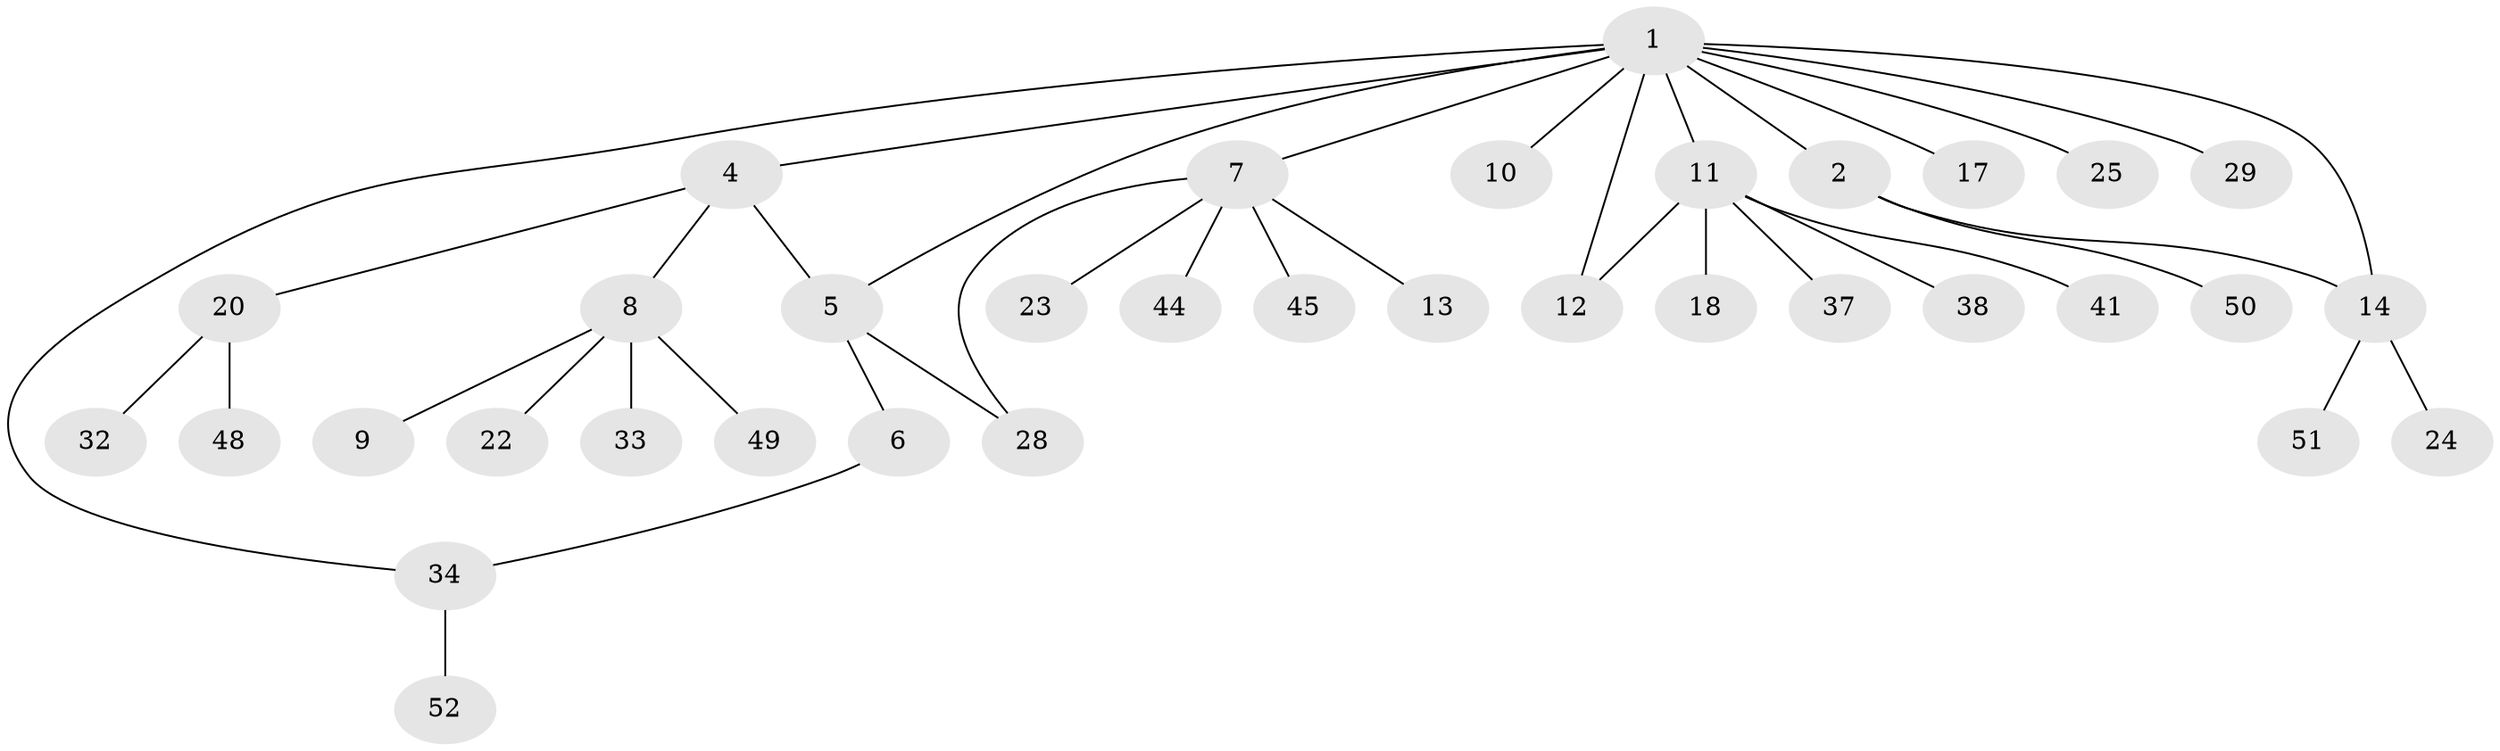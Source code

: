 // original degree distribution, {13: 0.019230769230769232, 4: 0.038461538461538464, 1: 0.6153846153846154, 5: 0.057692307692307696, 2: 0.15384615384615385, 6: 0.038461538461538464, 7: 0.019230769230769232, 3: 0.057692307692307696}
// Generated by graph-tools (version 1.1) at 2025/41/03/06/25 10:41:45]
// undirected, 35 vertices, 39 edges
graph export_dot {
graph [start="1"]
  node [color=gray90,style=filled];
  1 [super="+15"];
  2 [super="+3"];
  4 [super="+27"];
  5 [super="+21"];
  6 [super="+30"];
  7 [super="+40"];
  8 [super="+42"];
  9;
  10;
  11 [super="+46"];
  12 [super="+26"];
  13 [super="+31"];
  14 [super="+16"];
  17 [super="+19"];
  18;
  20 [super="+43"];
  22;
  23;
  24;
  25 [super="+36"];
  28 [super="+47"];
  29;
  32;
  33 [super="+35"];
  34 [super="+39"];
  37;
  38;
  41;
  44;
  45;
  48;
  49;
  50;
  51;
  52;
  1 -- 2;
  1 -- 4;
  1 -- 5;
  1 -- 7;
  1 -- 10;
  1 -- 11;
  1 -- 12;
  1 -- 14;
  1 -- 17;
  1 -- 25;
  1 -- 29;
  1 -- 34;
  2 -- 14;
  2 -- 50;
  4 -- 5;
  4 -- 8;
  4 -- 20;
  5 -- 6;
  5 -- 28;
  6 -- 34;
  7 -- 13;
  7 -- 23;
  7 -- 44;
  7 -- 45;
  7 -- 28;
  8 -- 9;
  8 -- 22;
  8 -- 33;
  8 -- 49;
  11 -- 12;
  11 -- 18;
  11 -- 37;
  11 -- 38;
  11 -- 41;
  14 -- 24;
  14 -- 51;
  20 -- 32;
  20 -- 48;
  34 -- 52;
}
